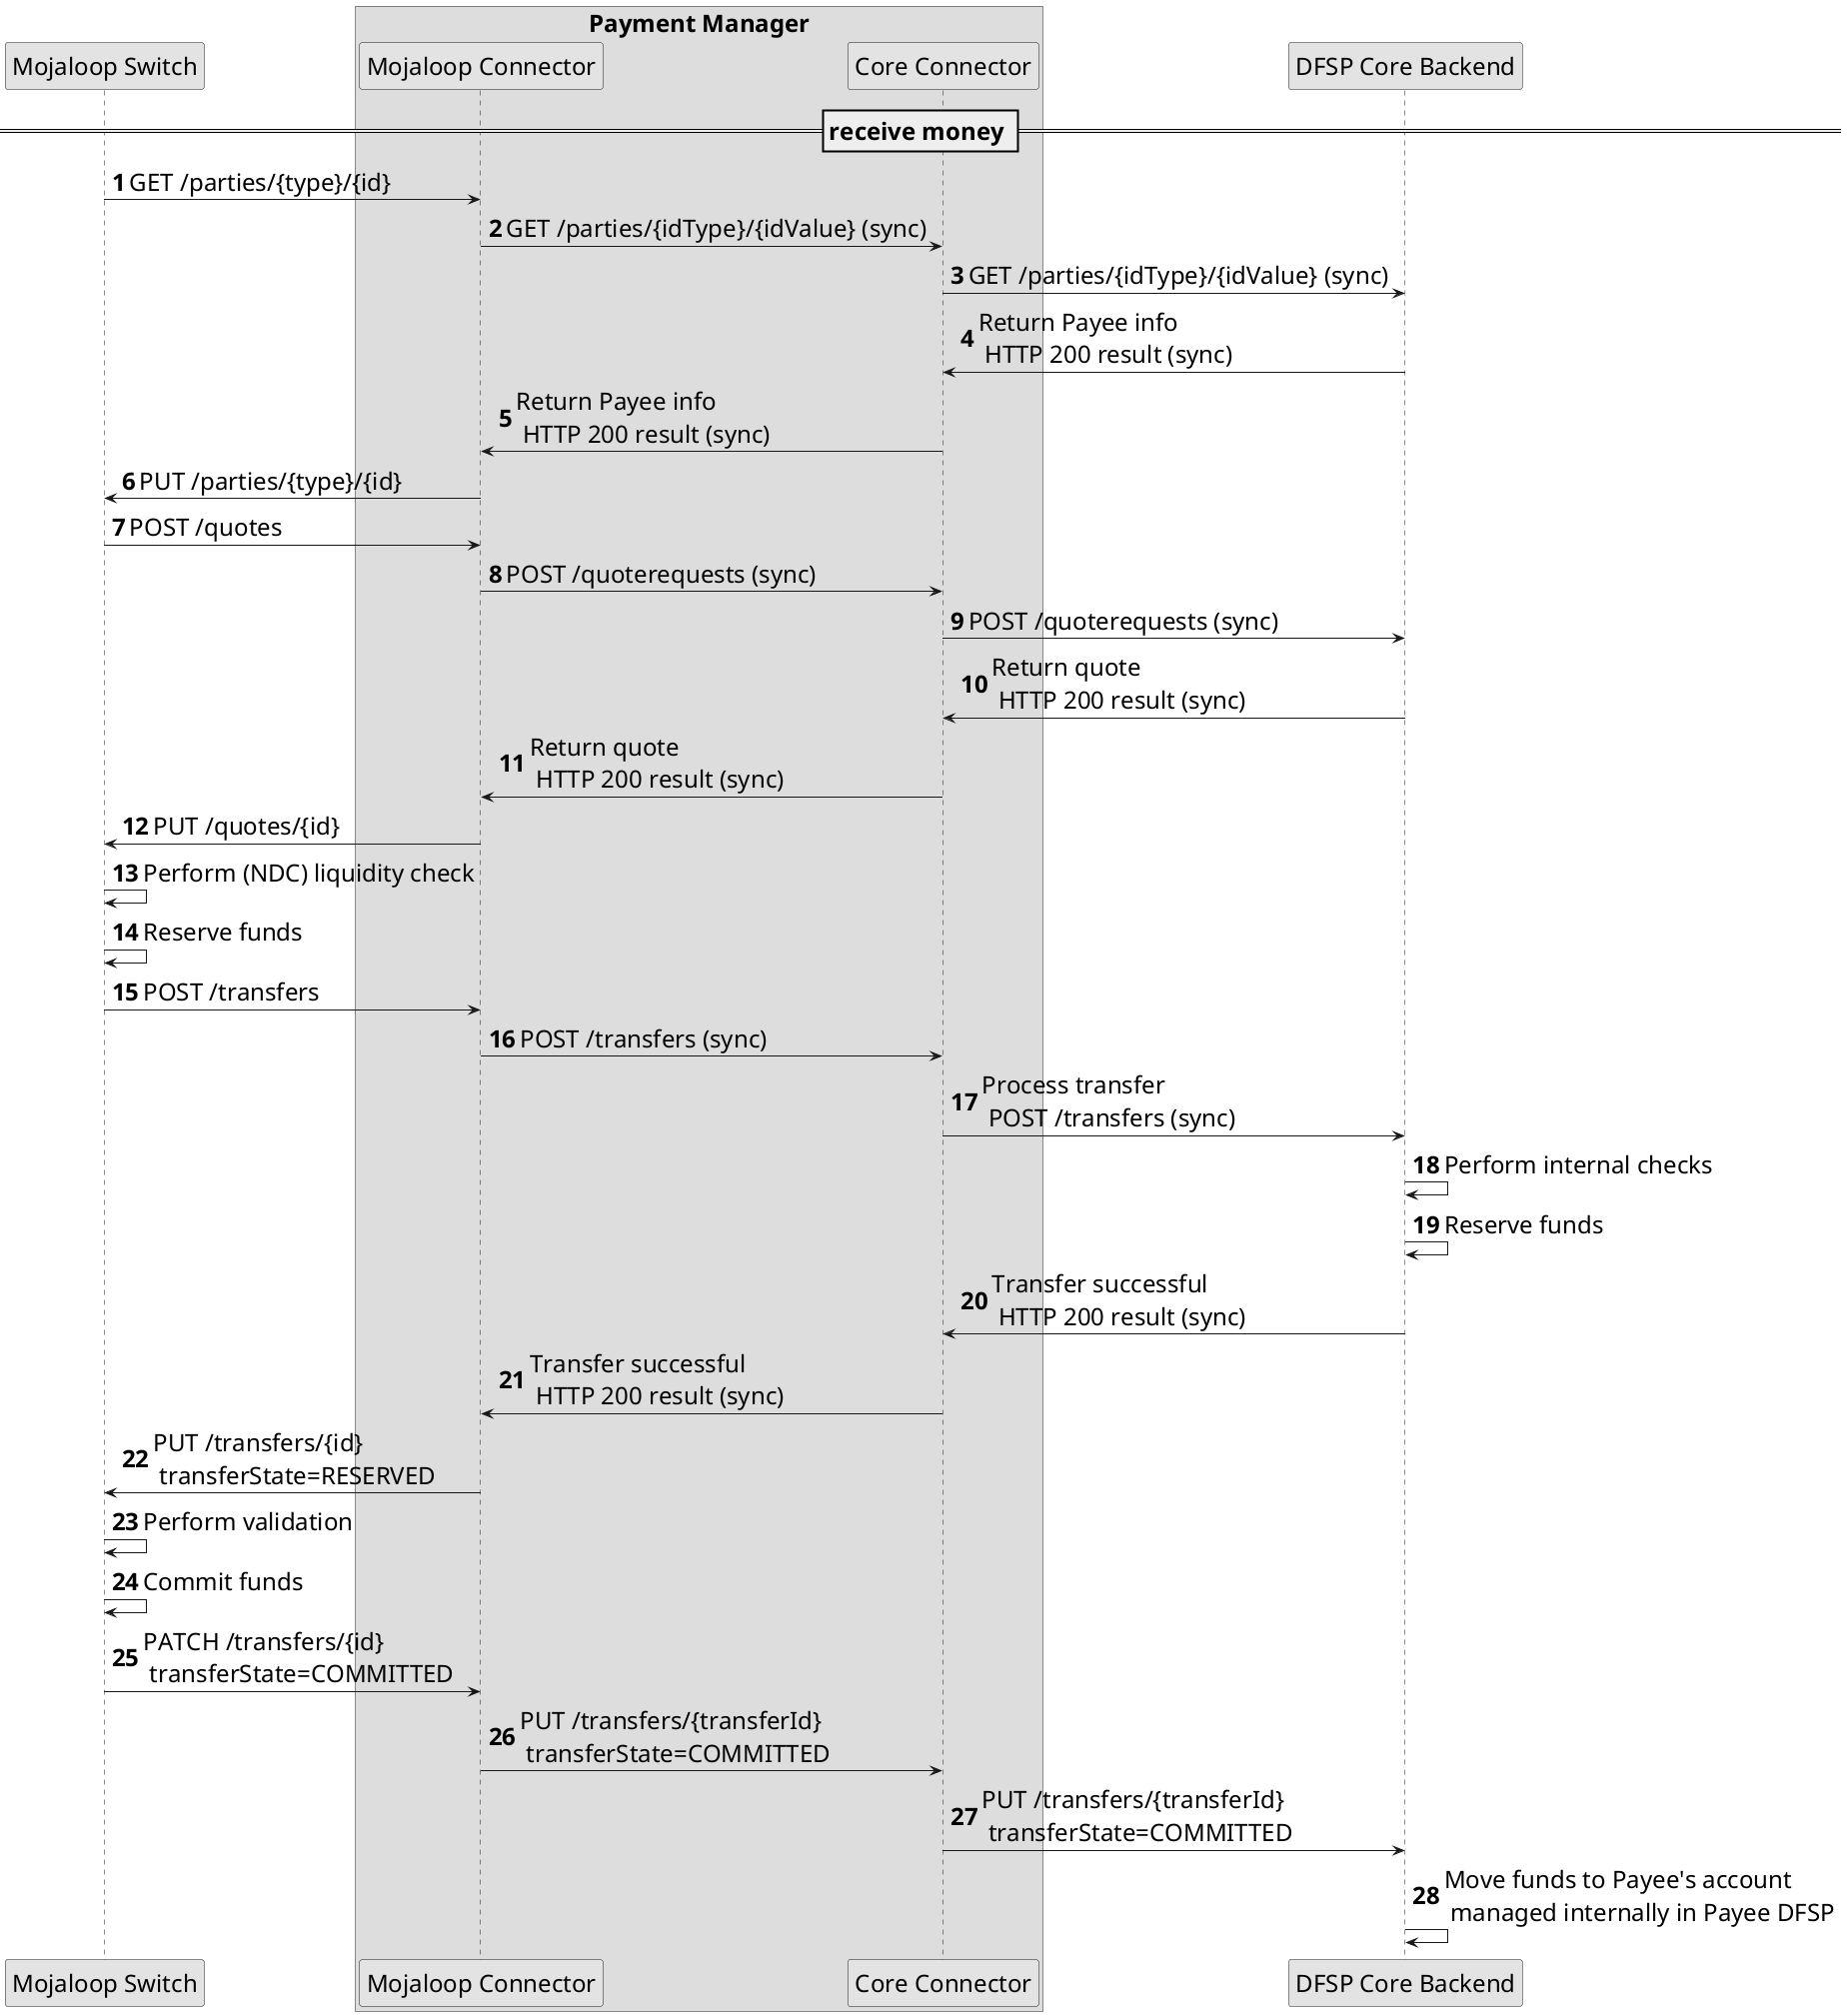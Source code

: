 @startuml
autonumber
skinparam activityFontSize 4
skinparam activityDiamondFontSize 30
skinparam activityArrowFontSize 24
skinparam defaultFontSize 24
skinparam noteFontSize 24
skinparam monochrome true

participant "Mojaloop Switch" as sw

box Payment Manager
participant "Mojaloop Connector" as sib
participant "Core Connector" as cc
end box
  
participant "DFSP Core Backend" as backend


== receive money ==

    sw -> sib: GET /parties/{type}/{id}
    sib -> cc: GET /parties/{idType}/{idValue} (sync)
    cc -> backend: GET /parties/{idType}/{idValue} (sync)
    backend -> cc: Return Payee info \n HTTP 200 result (sync)
    cc -> sib: Return Payee info \n HTTP 200 result (sync)
    sib -> sw: PUT /parties/{type}/{id}
    sw -> sib: POST /quotes
    sib -> cc: POST /quoterequests (sync)
    cc -> backend: POST /quoterequests (sync)
    backend -> cc: Return quote \n HTTP 200 result (sync)
    cc -> sib: Return quote \n HTTP 200 result (sync)
    sib -> sw: PUT /quotes/{id}
    sw -> sw: Perform (NDC) liquidity check
    sw -> sw: Reserve funds
    sw -> sib: POST /transfers
    sib -> cc: POST /transfers (sync)
    cc -> backend: Process transfer \n POST /transfers (sync)
    backend -> backend: Perform internal checks
    backend -> backend: Reserve funds
    backend -> cc: Transfer successful \n HTTP 200 result (sync)
    cc -> sib: Transfer successful \n HTTP 200 result (sync)
    sib -> sw: PUT /transfers/{id} \n transferState=RESERVED
    sw -> sw: Perform validation
    sw -> sw: Commit funds
    sw -> sib: PATCH /transfers/{id} \n transferState=COMMITTED
    sib -> cc: PUT /transfers/{transferId} \n transferState=COMMITTED
    cc -> backend: PUT /transfers/{transferId} \n transferState=COMMITTED
    backend -> backend: Move funds to Payee's account \n managed internally in Payee DFSP

@enduml